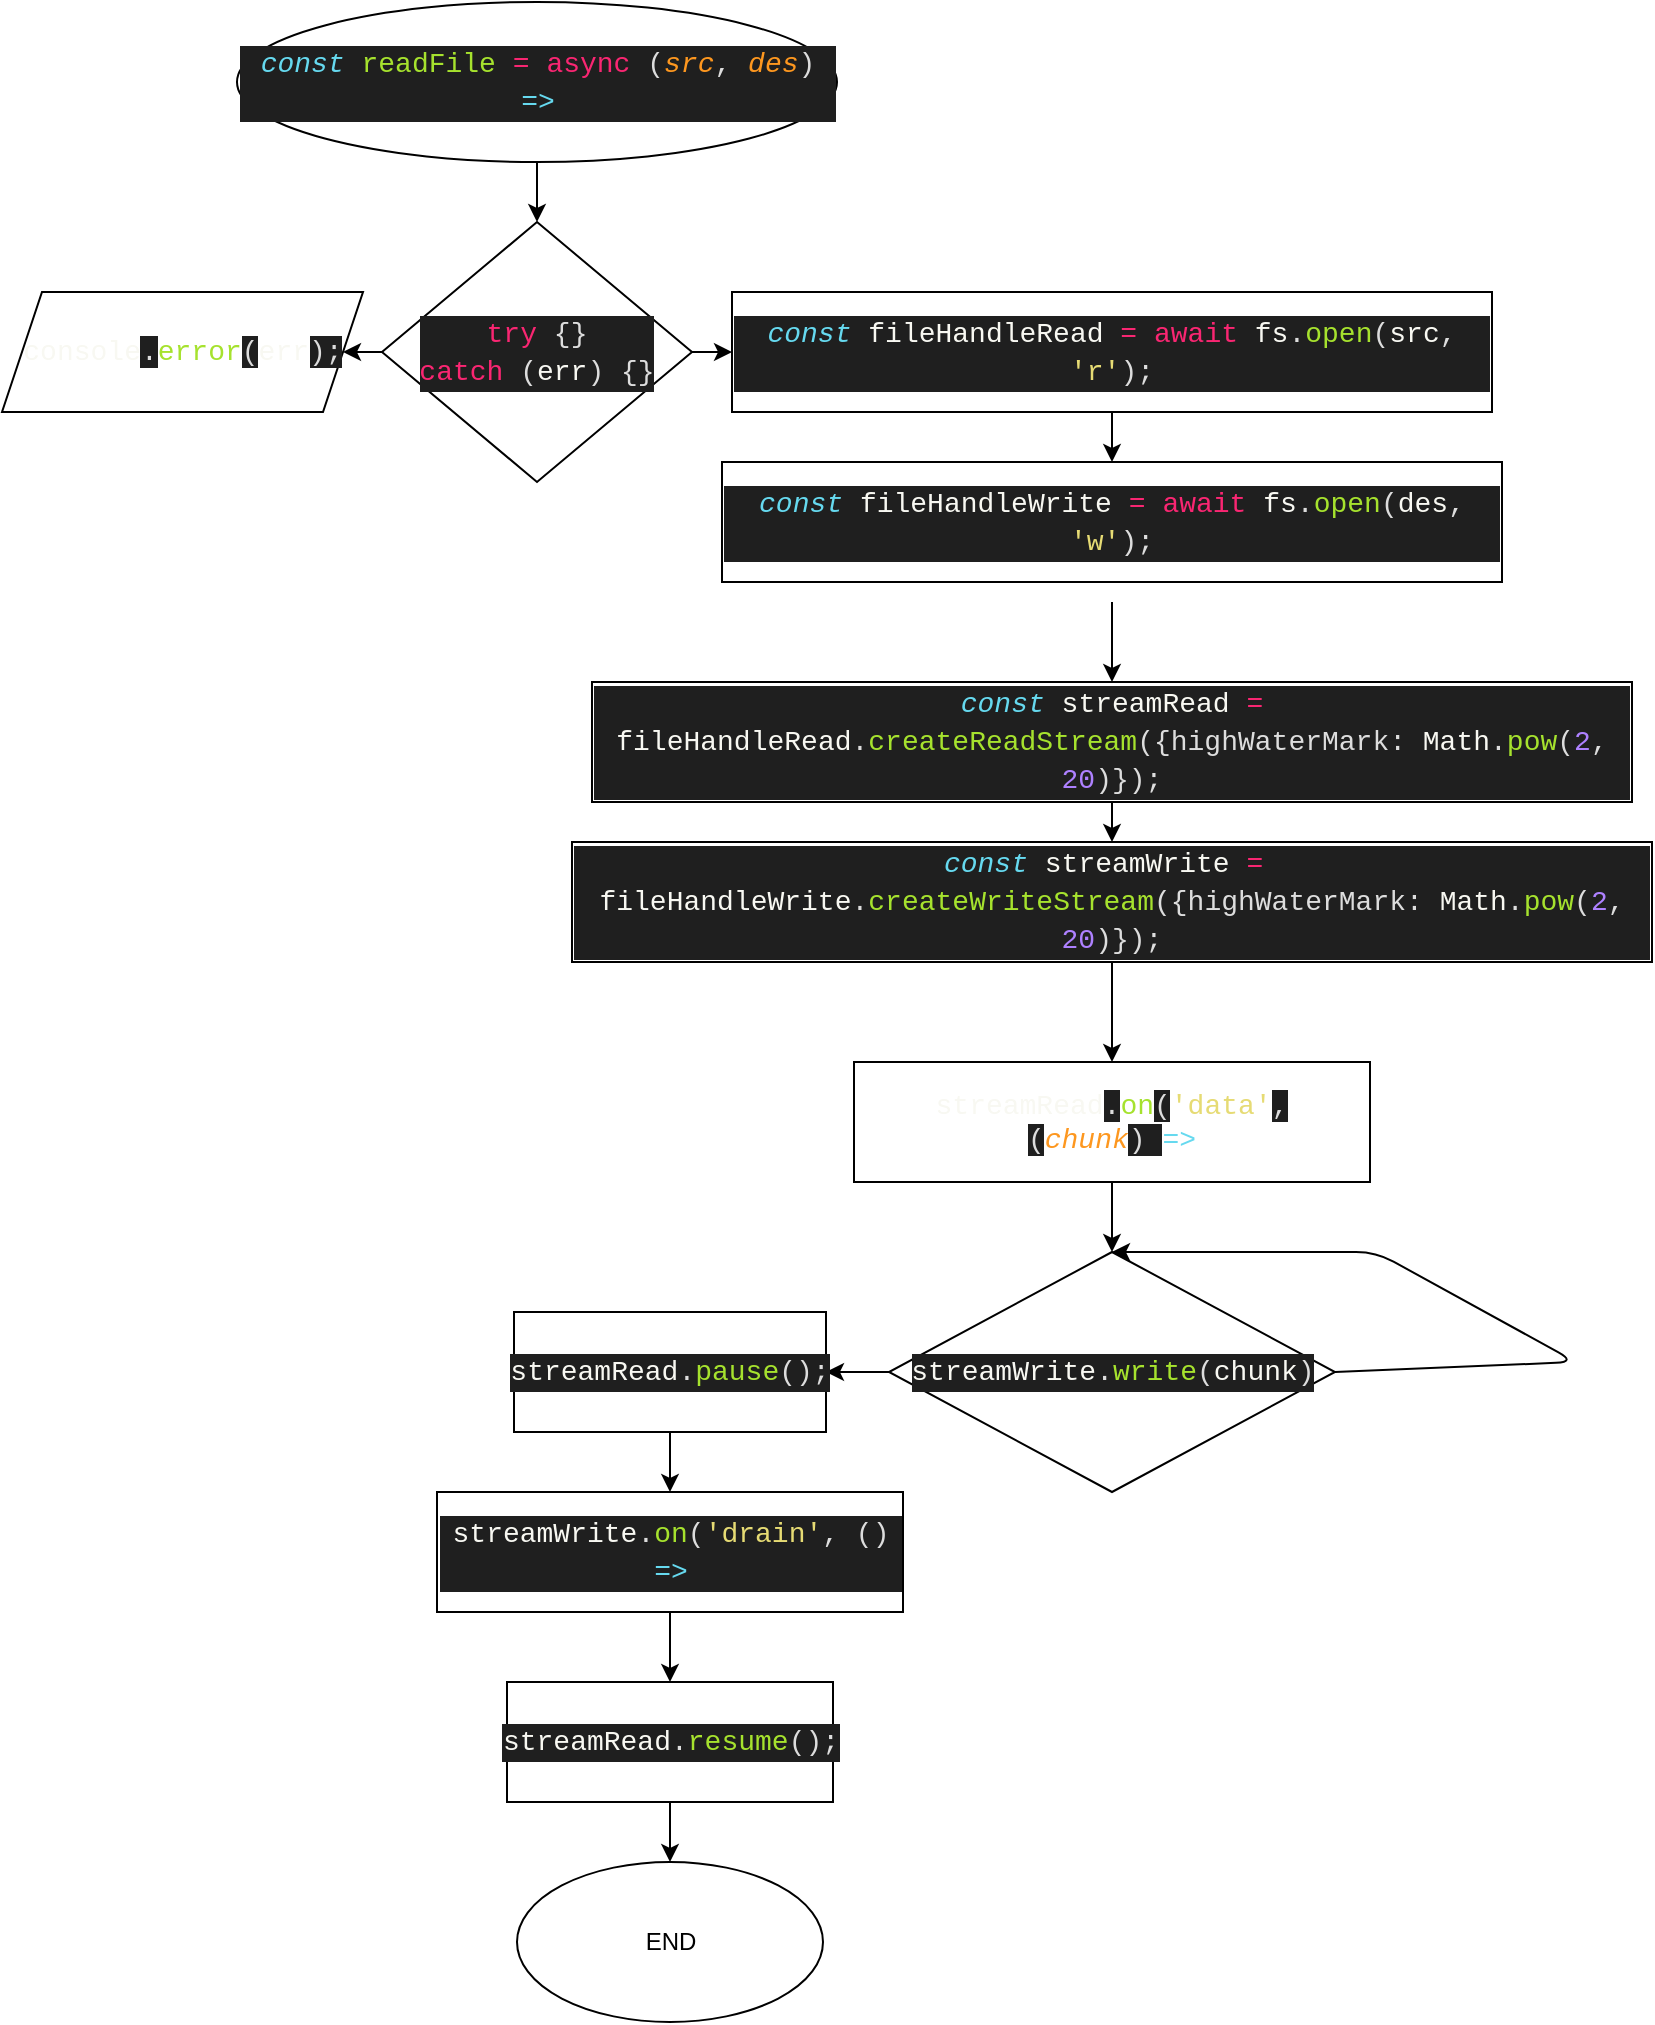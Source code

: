 <mxfile>
    <diagram id="uE9PJEBGewlUo7mxGhDY" name="Page-1">
        <mxGraphModel dx="983" dy="557" grid="1" gridSize="10" guides="1" tooltips="1" connect="1" arrows="1" fold="1" page="1" pageScale="1" pageWidth="850" pageHeight="1100" math="0" shadow="0">
            <root>
                <mxCell id="0"/>
                <mxCell id="1" parent="0"/>
                <mxCell id="5" value="" style="edgeStyle=none;html=1;" edge="1" parent="1" source="2" target="4">
                    <mxGeometry relative="1" as="geometry"/>
                </mxCell>
                <mxCell id="2" value="&lt;div style=&quot;color: rgb(221, 221, 221); background-color: rgb(31, 31, 31); font-family: Consolas, &amp;quot;Courier New&amp;quot;, monospace; font-size: 14px; line-height: 19px;&quot;&gt;&lt;span style=&quot;color: #66d9ef;font-style: italic;&quot;&gt;const&lt;/span&gt; &lt;span style=&quot;color: #a6e22e;&quot;&gt;readFile&lt;/span&gt; &lt;span style=&quot;color: #f92672;&quot;&gt;=&lt;/span&gt; &lt;span style=&quot;color: #f92672;&quot;&gt;async&lt;/span&gt; (&lt;span style=&quot;color: #fd971f;font-style: italic;&quot;&gt;src&lt;/span&gt;, &lt;span style=&quot;color: #fd971f;font-style: italic;&quot;&gt;des&lt;/span&gt;) &lt;span style=&quot;color: #66d9ef;font-style: italic;&quot;&gt;=&amp;gt;&lt;/span&gt;&lt;/div&gt;" style="ellipse;whiteSpace=wrap;html=1;" parent="1" vertex="1">
                    <mxGeometry x="130.5" y="40" width="300" height="80" as="geometry"/>
                </mxCell>
                <mxCell id="8" value="" style="edgeStyle=none;html=1;" edge="1" parent="1" source="4" target="7">
                    <mxGeometry relative="1" as="geometry"/>
                </mxCell>
                <mxCell id="10" value="" style="edgeStyle=none;html=1;exitX=1;exitY=0.5;exitDx=0;exitDy=0;" edge="1" parent="1" source="4" target="9">
                    <mxGeometry relative="1" as="geometry">
                        <mxPoint x="383" y="215" as="sourcePoint"/>
                    </mxGeometry>
                </mxCell>
                <mxCell id="4" value="&lt;div style=&quot;color: rgb(221, 221, 221); background-color: rgb(31, 31, 31); font-family: Consolas, &amp;quot;Courier New&amp;quot;, monospace; font-size: 14px; line-height: 19px;&quot;&gt;&lt;span style=&quot;color: #f92672;&quot;&gt;try&lt;/span&gt; {&lt;span style=&quot;&quot;&gt;}&lt;/span&gt;&lt;/div&gt;&lt;div style=&quot;color: rgb(221, 221, 221); background-color: rgb(31, 31, 31); font-family: Consolas, &amp;quot;Courier New&amp;quot;, monospace; font-size: 14px; line-height: 19px;&quot;&gt;&lt;span style=&quot;color: rgb(249, 38, 114);&quot;&gt;catch&lt;/span&gt;&lt;span style=&quot;&quot;&gt; (&lt;/span&gt;&lt;span style=&quot;color: rgb(248, 248, 242);&quot;&gt;err&lt;/span&gt;&lt;span style=&quot;&quot;&gt;) {}&lt;/span&gt;&lt;/div&gt;" style="rhombus;whiteSpace=wrap;html=1;" vertex="1" parent="1">
                    <mxGeometry x="203" y="150" width="155" height="130" as="geometry"/>
                </mxCell>
                <mxCell id="7" value="&lt;span style=&quot;font-family: Consolas, &amp;quot;Courier New&amp;quot;, monospace; font-size: 14px; color: rgb(248, 248, 242);&quot;&gt;console&lt;/span&gt;&lt;span style=&quot;color: rgb(221, 221, 221); font-family: Consolas, &amp;quot;Courier New&amp;quot;, monospace; font-size: 14px; background-color: rgb(31, 31, 31);&quot;&gt;.&lt;/span&gt;&lt;span style=&quot;font-family: Consolas, &amp;quot;Courier New&amp;quot;, monospace; font-size: 14px; color: rgb(166, 226, 46);&quot;&gt;error&lt;/span&gt;&lt;span style=&quot;color: rgb(221, 221, 221); font-family: Consolas, &amp;quot;Courier New&amp;quot;, monospace; font-size: 14px; background-color: rgb(31, 31, 31);&quot;&gt;(&lt;/span&gt;&lt;span style=&quot;font-family: Consolas, &amp;quot;Courier New&amp;quot;, monospace; font-size: 14px; color: rgb(248, 248, 242);&quot;&gt;err&lt;/span&gt;&lt;span style=&quot;color: rgb(221, 221, 221); font-family: Consolas, &amp;quot;Courier New&amp;quot;, monospace; font-size: 14px; background-color: rgb(31, 31, 31);&quot;&gt;);&lt;/span&gt;" style="shape=parallelogram;perimeter=parallelogramPerimeter;whiteSpace=wrap;html=1;fixedSize=1;" vertex="1" parent="1">
                    <mxGeometry x="13" y="185" width="180.5" height="60" as="geometry"/>
                </mxCell>
                <mxCell id="12" value="" style="edgeStyle=none;html=1;" edge="1" parent="1" source="9" target="11">
                    <mxGeometry relative="1" as="geometry"/>
                </mxCell>
                <mxCell id="9" value="&lt;div style=&quot;color: rgb(221, 221, 221); background-color: rgb(31, 31, 31); font-family: Consolas, &amp;quot;Courier New&amp;quot;, monospace; font-size: 14px; line-height: 19px;&quot;&gt;&lt;span style=&quot;color: #66d9ef;font-style: italic;&quot;&gt;const&lt;/span&gt; &lt;span style=&quot;color: #f8f8f2;&quot;&gt;fileHandleRead&lt;/span&gt; &lt;span style=&quot;color: #f92672;&quot;&gt;=&lt;/span&gt; &lt;span style=&quot;color: #f92672;&quot;&gt;await&lt;/span&gt; &lt;span style=&quot;color: #f8f8f2;&quot;&gt;fs&lt;/span&gt;.&lt;span style=&quot;color: #a6e22e;&quot;&gt;open&lt;/span&gt;(&lt;span style=&quot;color: #f8f8f2;&quot;&gt;src&lt;/span&gt;, &lt;span style=&quot;color: #e6db74;&quot;&gt;'r'&lt;/span&gt;);&lt;/div&gt;" style="whiteSpace=wrap;html=1;" vertex="1" parent="1">
                    <mxGeometry x="378" y="185" width="380" height="60" as="geometry"/>
                </mxCell>
                <mxCell id="14" value="" style="edgeStyle=none;html=1;entryX=0.5;entryY=0;entryDx=0;entryDy=0;" edge="1" parent="1" target="13">
                    <mxGeometry relative="1" as="geometry">
                        <mxPoint x="568" y="340" as="sourcePoint"/>
                        <mxPoint x="628" y="380" as="targetPoint"/>
                    </mxGeometry>
                </mxCell>
                <mxCell id="11" value="&lt;div style=&quot;color: rgb(221, 221, 221); background-color: rgb(31, 31, 31); font-family: Consolas, &amp;quot;Courier New&amp;quot;, monospace; font-size: 14px; line-height: 19px;&quot;&gt;&lt;span style=&quot;color: #66d9ef;font-style: italic;&quot;&gt;const&lt;/span&gt; &lt;span style=&quot;color: #f8f8f2;&quot;&gt;fileHandleWrite&lt;/span&gt; &lt;span style=&quot;color: #f92672;&quot;&gt;=&lt;/span&gt; &lt;span style=&quot;color: #f92672;&quot;&gt;await&lt;/span&gt; &lt;span style=&quot;color: #f8f8f2;&quot;&gt;fs&lt;/span&gt;.&lt;span style=&quot;color: #a6e22e;&quot;&gt;open&lt;/span&gt;(&lt;span style=&quot;color: #f8f8f2;&quot;&gt;des&lt;/span&gt;, &lt;span style=&quot;color: #e6db74;&quot;&gt;'w'&lt;/span&gt;);&lt;/div&gt;" style="whiteSpace=wrap;html=1;" vertex="1" parent="1">
                    <mxGeometry x="373" y="270" width="390" height="60" as="geometry"/>
                </mxCell>
                <mxCell id="16" value="" style="edgeStyle=none;html=1;" edge="1" parent="1" source="13" target="15">
                    <mxGeometry relative="1" as="geometry"/>
                </mxCell>
                <mxCell id="13" value="&lt;div style=&quot;color: rgb(221, 221, 221); background-color: rgb(31, 31, 31); font-family: Consolas, &amp;quot;Courier New&amp;quot;, monospace; font-size: 14px; line-height: 19px;&quot;&gt;&amp;nbsp;&lt;span style=&quot;color: #66d9ef;font-style: italic;&quot;&gt;const&lt;/span&gt; &lt;span style=&quot;color: #f8f8f2;&quot;&gt;streamRead&lt;/span&gt; &lt;span style=&quot;color: #f92672;&quot;&gt;=&lt;/span&gt;&amp;nbsp;&lt;/div&gt;&lt;div style=&quot;color: rgb(221, 221, 221); background-color: rgb(31, 31, 31); font-family: Consolas, &amp;quot;Courier New&amp;quot;, monospace; font-size: 14px; line-height: 19px;&quot;&gt;&lt;span style=&quot;color: #f8f8f2;&quot;&gt;fileHandleRead&lt;/span&gt;.&lt;span style=&quot;color: #a6e22e;&quot;&gt;createReadStream&lt;/span&gt;({highWaterMark: &lt;span style=&quot;color: #f8f8f2;&quot;&gt;Math&lt;/span&gt;.&lt;span style=&quot;color: #a6e22e;&quot;&gt;pow&lt;/span&gt;(&lt;span style=&quot;color: #ae81ff;&quot;&gt;2&lt;/span&gt;, &lt;span style=&quot;color: #ae81ff;&quot;&gt;20&lt;/span&gt;)});&lt;/div&gt;" style="whiteSpace=wrap;html=1;" vertex="1" parent="1">
                    <mxGeometry x="308" y="380" width="520" height="60" as="geometry"/>
                </mxCell>
                <mxCell id="22" value="" style="edgeStyle=none;html=1;" edge="1" parent="1" source="15" target="21">
                    <mxGeometry relative="1" as="geometry"/>
                </mxCell>
                <mxCell id="15" value="&lt;div style=&quot;color: rgb(221, 221, 221); background-color: rgb(31, 31, 31); font-family: Consolas, &amp;quot;Courier New&amp;quot;, monospace; font-size: 14px; line-height: 19px;&quot;&gt;&lt;span style=&quot;color: #66d9ef;font-style: italic;&quot;&gt;const&lt;/span&gt; &lt;span style=&quot;color: #f8f8f2;&quot;&gt;streamWrite&lt;/span&gt; &lt;span style=&quot;color: #f92672;&quot;&gt;=&lt;/span&gt;&amp;nbsp;&lt;/div&gt;&lt;div style=&quot;color: rgb(221, 221, 221); background-color: rgb(31, 31, 31); font-family: Consolas, &amp;quot;Courier New&amp;quot;, monospace; font-size: 14px; line-height: 19px;&quot;&gt;&lt;span style=&quot;color: #f8f8f2;&quot;&gt;fileHandleWrite&lt;/span&gt;.&lt;span style=&quot;color: #a6e22e;&quot;&gt;createWriteStream&lt;/span&gt;({highWaterMark: &lt;span style=&quot;color: #f8f8f2;&quot;&gt;Math&lt;/span&gt;.&lt;span style=&quot;color: #a6e22e;&quot;&gt;pow&lt;/span&gt;(&lt;span style=&quot;color: #ae81ff;&quot;&gt;2&lt;/span&gt;, &lt;span style=&quot;color: #ae81ff;&quot;&gt;20&lt;/span&gt;)});&lt;/div&gt;" style="whiteSpace=wrap;html=1;" vertex="1" parent="1">
                    <mxGeometry x="298" y="460" width="540" height="60" as="geometry"/>
                </mxCell>
                <mxCell id="24" value="" style="edgeStyle=none;html=1;" edge="1" parent="1" source="21" target="23">
                    <mxGeometry relative="1" as="geometry"/>
                </mxCell>
                <mxCell id="21" value="&lt;span style=&quot;font-family: Consolas, &amp;quot;Courier New&amp;quot;, monospace; font-size: 14px; color: rgb(248, 248, 242);&quot;&gt;streamRead&lt;/span&gt;&lt;span style=&quot;color: rgb(221, 221, 221); font-family: Consolas, &amp;quot;Courier New&amp;quot;, monospace; font-size: 14px; background-color: rgb(31, 31, 31);&quot;&gt;.&lt;/span&gt;&lt;span style=&quot;font-family: Consolas, &amp;quot;Courier New&amp;quot;, monospace; font-size: 14px; color: rgb(166, 226, 46);&quot;&gt;on&lt;/span&gt;&lt;span style=&quot;color: rgb(221, 221, 221); font-family: Consolas, &amp;quot;Courier New&amp;quot;, monospace; font-size: 14px; background-color: rgb(31, 31, 31);&quot;&gt;(&lt;/span&gt;&lt;span style=&quot;font-family: Consolas, &amp;quot;Courier New&amp;quot;, monospace; font-size: 14px; color: rgb(230, 219, 116);&quot;&gt;'data'&lt;/span&gt;&lt;span style=&quot;color: rgb(221, 221, 221); font-family: Consolas, &amp;quot;Courier New&amp;quot;, monospace; font-size: 14px; background-color: rgb(31, 31, 31);&quot;&gt;, (&lt;/span&gt;&lt;span style=&quot;font-family: Consolas, &amp;quot;Courier New&amp;quot;, monospace; font-size: 14px; color: rgb(253, 151, 31); font-style: italic;&quot;&gt;chunk&lt;/span&gt;&lt;span style=&quot;color: rgb(221, 221, 221); font-family: Consolas, &amp;quot;Courier New&amp;quot;, monospace; font-size: 14px; background-color: rgb(31, 31, 31);&quot;&gt;)&amp;nbsp;&lt;/span&gt;&lt;span style=&quot;font-family: Consolas, &amp;quot;Courier New&amp;quot;, monospace; font-size: 14px; color: rgb(102, 217, 239); font-style: italic;&quot;&gt;=&amp;gt;&lt;/span&gt;" style="whiteSpace=wrap;html=1;" vertex="1" parent="1">
                    <mxGeometry x="439" y="570" width="258" height="60" as="geometry"/>
                </mxCell>
                <mxCell id="26" value="" style="edgeStyle=none;html=1;" edge="1" parent="1" source="23" target="25">
                    <mxGeometry relative="1" as="geometry"/>
                </mxCell>
                <mxCell id="28" style="edgeStyle=none;html=1;entryX=0.5;entryY=0;entryDx=0;entryDy=0;exitX=1;exitY=0.5;exitDx=0;exitDy=0;" edge="1" parent="1" source="23" target="23">
                    <mxGeometry relative="1" as="geometry">
                        <mxPoint x="770" y="660" as="targetPoint"/>
                        <mxPoint x="780" y="840" as="sourcePoint"/>
                        <Array as="points">
                            <mxPoint x="800" y="720"/>
                            <mxPoint x="700" y="665"/>
                        </Array>
                    </mxGeometry>
                </mxCell>
                <mxCell id="23" value="&lt;div style=&quot;color: rgb(221, 221, 221); background-color: rgb(31, 31, 31); font-family: Consolas, &amp;quot;Courier New&amp;quot;, monospace; font-size: 14px; line-height: 19px;&quot;&gt;&lt;span style=&quot;color: #f8f8f2;&quot;&gt;streamWrite&lt;/span&gt;.&lt;span style=&quot;color: #a6e22e;&quot;&gt;write&lt;/span&gt;(&lt;span style=&quot;color: #f8f8f2;&quot;&gt;chunk&lt;/span&gt;)&lt;/div&gt;" style="rhombus;whiteSpace=wrap;html=1;" vertex="1" parent="1">
                    <mxGeometry x="456.5" y="665" width="223" height="120" as="geometry"/>
                </mxCell>
                <mxCell id="30" value="" style="edgeStyle=none;html=1;" edge="1" parent="1" source="25" target="29">
                    <mxGeometry relative="1" as="geometry"/>
                </mxCell>
                <mxCell id="25" value="&lt;div style=&quot;color: rgb(221, 221, 221); background-color: rgb(31, 31, 31); font-family: Consolas, &amp;quot;Courier New&amp;quot;, monospace; font-size: 14px; line-height: 19px;&quot;&gt;&lt;span style=&quot;color: #f8f8f2;&quot;&gt;streamRead&lt;/span&gt;.&lt;span style=&quot;color: #a6e22e;&quot;&gt;pause&lt;/span&gt;();&lt;/div&gt;" style="whiteSpace=wrap;html=1;" vertex="1" parent="1">
                    <mxGeometry x="269" y="695" width="156" height="60" as="geometry"/>
                </mxCell>
                <mxCell id="32" value="" style="edgeStyle=none;html=1;" edge="1" parent="1" source="29" target="31">
                    <mxGeometry relative="1" as="geometry"/>
                </mxCell>
                <mxCell id="29" value="&lt;div style=&quot;color: rgb(221, 221, 221); background-color: rgb(31, 31, 31); font-family: Consolas, &amp;quot;Courier New&amp;quot;, monospace; font-size: 14px; line-height: 19px;&quot;&gt;&lt;span style=&quot;color: #f8f8f2;&quot;&gt;streamWrite&lt;/span&gt;.&lt;span style=&quot;color: #a6e22e;&quot;&gt;on&lt;/span&gt;(&lt;span style=&quot;color: #e6db74;&quot;&gt;'drain'&lt;/span&gt;, () &lt;span style=&quot;color: #66d9ef;font-style: italic;&quot;&gt;=&amp;gt;&lt;/span&gt;&lt;/div&gt;" style="whiteSpace=wrap;html=1;" vertex="1" parent="1">
                    <mxGeometry x="230.5" y="785" width="233" height="60" as="geometry"/>
                </mxCell>
                <mxCell id="34" value="" style="edgeStyle=none;html=1;" edge="1" parent="1" source="31" target="33">
                    <mxGeometry relative="1" as="geometry"/>
                </mxCell>
                <mxCell id="31" value="&lt;div style=&quot;color: rgb(221, 221, 221); background-color: rgb(31, 31, 31); font-family: Consolas, &amp;quot;Courier New&amp;quot;, monospace; font-size: 14px; line-height: 19px;&quot;&gt;&lt;span style=&quot;color: #f8f8f2;&quot;&gt;streamRead&lt;/span&gt;.&lt;span style=&quot;color: #a6e22e;&quot;&gt;resume&lt;/span&gt;();&lt;/div&gt;" style="whiteSpace=wrap;html=1;" vertex="1" parent="1">
                    <mxGeometry x="265.5" y="880" width="163" height="60" as="geometry"/>
                </mxCell>
                <mxCell id="33" value="END" style="ellipse;whiteSpace=wrap;html=1;" vertex="1" parent="1">
                    <mxGeometry x="270.5" y="970" width="153" height="80" as="geometry"/>
                </mxCell>
            </root>
        </mxGraphModel>
    </diagram>
</mxfile>